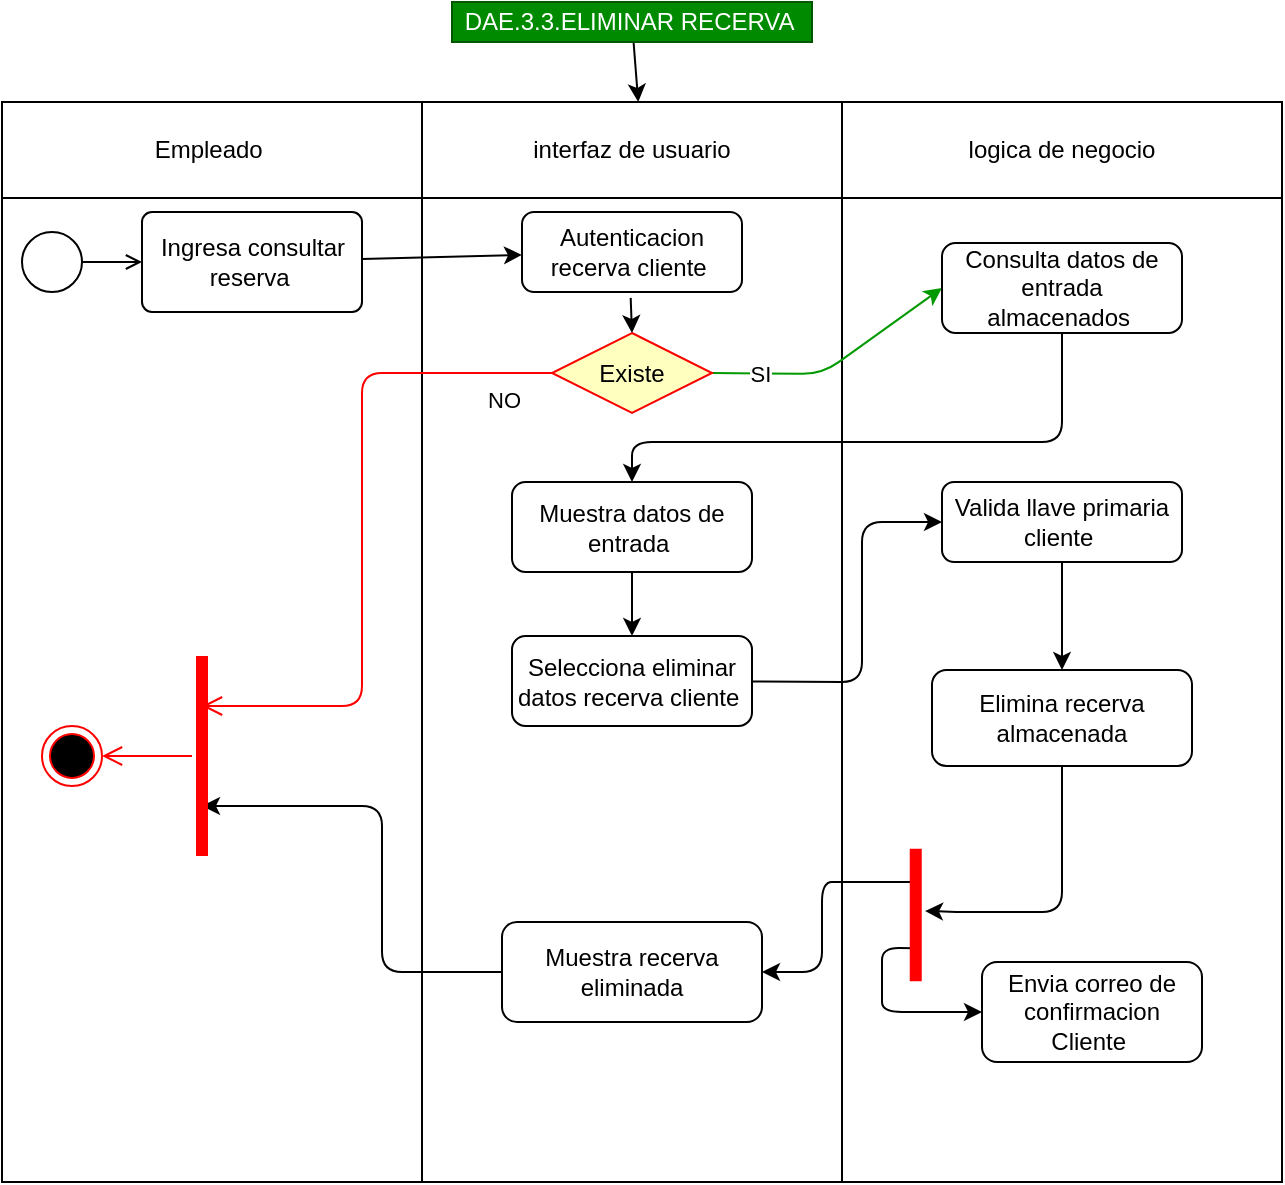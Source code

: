 <mxfile>
    <diagram id="0YJbPeBVIvC85O5f15qT" name="Page-1">
        <mxGraphModel dx="758" dy="607" grid="0" gridSize="10" guides="1" tooltips="1" connect="1" arrows="1" fold="1" page="1" pageScale="1" pageWidth="827" pageHeight="1169" math="0" shadow="0">
            <root>
                <mxCell id="0"/>
                <mxCell id="1" parent="0"/>
                <mxCell id="2" value="" style="shape=table;startSize=0;container=1;collapsible=0;childLayout=tableLayout;" parent="1" vertex="1">
                    <mxGeometry x="70" y="270" width="640" height="540" as="geometry"/>
                </mxCell>
                <mxCell id="3" value="" style="shape=partialRectangle;collapsible=0;dropTarget=0;pointerEvents=0;fillColor=none;top=0;left=0;bottom=0;right=0;points=[[0,0.5],[1,0.5]];portConstraint=eastwest;" parent="2" vertex="1">
                    <mxGeometry width="640" height="48" as="geometry"/>
                </mxCell>
                <mxCell id="4" value="Empleado&amp;nbsp;" style="shape=partialRectangle;html=1;whiteSpace=wrap;connectable=0;overflow=hidden;fillColor=none;top=0;left=0;bottom=0;right=0;pointerEvents=1;" parent="3" vertex="1">
                    <mxGeometry width="210" height="48" as="geometry">
                        <mxRectangle width="210" height="48" as="alternateBounds"/>
                    </mxGeometry>
                </mxCell>
                <mxCell id="5" value="interfaz de usuario" style="shape=partialRectangle;html=1;whiteSpace=wrap;connectable=0;overflow=hidden;fillColor=none;top=0;left=0;bottom=0;right=0;pointerEvents=1;" parent="3" vertex="1">
                    <mxGeometry x="210" width="210" height="48" as="geometry">
                        <mxRectangle width="210" height="48" as="alternateBounds"/>
                    </mxGeometry>
                </mxCell>
                <mxCell id="6" value="logica de negocio" style="shape=partialRectangle;html=1;whiteSpace=wrap;connectable=0;overflow=hidden;fillColor=none;top=0;left=0;bottom=0;right=0;pointerEvents=1;" parent="3" vertex="1">
                    <mxGeometry x="420" width="220" height="48" as="geometry">
                        <mxRectangle width="220" height="48" as="alternateBounds"/>
                    </mxGeometry>
                </mxCell>
                <mxCell id="7" value="" style="shape=partialRectangle;collapsible=0;dropTarget=0;pointerEvents=0;fillColor=none;top=0;left=0;bottom=0;right=0;points=[[0,0.5],[1,0.5]];portConstraint=eastwest;" parent="2" vertex="1">
                    <mxGeometry y="48" width="640" height="492" as="geometry"/>
                </mxCell>
                <mxCell id="8" value="" style="shape=partialRectangle;html=1;whiteSpace=wrap;connectable=0;overflow=hidden;fillColor=none;top=0;left=0;bottom=0;right=0;pointerEvents=1;" parent="7" vertex="1">
                    <mxGeometry width="210" height="492" as="geometry">
                        <mxRectangle width="210" height="492" as="alternateBounds"/>
                    </mxGeometry>
                </mxCell>
                <mxCell id="9" value="" style="shape=partialRectangle;html=1;whiteSpace=wrap;connectable=0;overflow=hidden;fillColor=none;top=0;left=0;bottom=0;right=0;pointerEvents=1;" parent="7" vertex="1">
                    <mxGeometry x="210" width="210" height="492" as="geometry">
                        <mxRectangle width="210" height="492" as="alternateBounds"/>
                    </mxGeometry>
                </mxCell>
                <mxCell id="10" value="" style="shape=partialRectangle;html=1;whiteSpace=wrap;connectable=0;overflow=hidden;fillColor=none;top=0;left=0;bottom=0;right=0;pointerEvents=1;" parent="7" vertex="1">
                    <mxGeometry x="420" width="220" height="492" as="geometry">
                        <mxRectangle width="220" height="492" as="alternateBounds"/>
                    </mxGeometry>
                </mxCell>
                <mxCell id="11" value="Autenticacion recerva cliente&amp;nbsp;" style="rounded=1;whiteSpace=wrap;html=1;fillColor=#FFFFFF;fontColor=#000000;" parent="1" vertex="1">
                    <mxGeometry x="330" y="325" width="110" height="40" as="geometry"/>
                </mxCell>
                <mxCell id="12" style="edgeStyle=none;html=1;" parent="1" source="13" target="11" edge="1">
                    <mxGeometry relative="1" as="geometry"/>
                </mxCell>
                <mxCell id="13" value="&lt;span style=&quot;color: rgb(0 , 0 , 0)&quot;&gt;Ingresa consultar&lt;br&gt;reserva&amp;nbsp;&lt;/span&gt;" style="html=1;align=center;verticalAlign=middle;rounded=1;absoluteArcSize=1;arcSize=10;dashed=0;fillColor=#FFFFFF;" parent="1" vertex="1">
                    <mxGeometry x="140" y="325" width="110" height="50" as="geometry"/>
                </mxCell>
                <mxCell id="14" value="" style="ellipse;html=1;fillColor=#FFFFFF;" parent="1" vertex="1">
                    <mxGeometry x="80" y="335" width="30" height="30" as="geometry"/>
                </mxCell>
                <mxCell id="15" value="" style="endArrow=open;html=1;rounded=0;align=center;verticalAlign=top;endFill=0;labelBackgroundColor=none;endSize=6;entryX=0;entryY=0.5;entryDx=0;entryDy=0;" parent="1" source="14" target="13" edge="1">
                    <mxGeometry relative="1" as="geometry">
                        <mxPoint x="140" y="335" as="targetPoint"/>
                    </mxGeometry>
                </mxCell>
                <mxCell id="16" style="edgeStyle=none;html=1;strokeColor=#009900;entryX=0;entryY=0.5;entryDx=0;entryDy=0;exitX=1;exitY=0.5;exitDx=0;exitDy=0;" parent="1" source="18" target="33" edge="1">
                    <mxGeometry relative="1" as="geometry">
                        <mxPoint x="560" y="350" as="targetPoint"/>
                        <Array as="points">
                            <mxPoint x="480" y="406"/>
                        </Array>
                    </mxGeometry>
                </mxCell>
                <mxCell id="17" value="SI" style="edgeLabel;html=1;align=center;verticalAlign=middle;resizable=0;points=[];" parent="16" vertex="1" connectable="0">
                    <mxGeometry x="-0.893" y="2" relative="1" as="geometry">
                        <mxPoint x="17" y="2" as="offset"/>
                    </mxGeometry>
                </mxCell>
                <mxCell id="18" value="&lt;font color=&quot;#000000&quot;&gt;Existe&lt;/font&gt;" style="rhombus;whiteSpace=wrap;html=1;fillColor=#ffffc0;strokeColor=#ff0000;" parent="1" vertex="1">
                    <mxGeometry x="345" y="385.5" width="80" height="40" as="geometry"/>
                </mxCell>
                <mxCell id="19" value="NO" style="edgeStyle=orthogonalEdgeStyle;html=1;align=left;verticalAlign=top;endArrow=open;endSize=8;strokeColor=#ff0000;entryX=0.75;entryY=0.5;entryDx=0;entryDy=0;entryPerimeter=0;" parent="1" source="18" target="30" edge="1">
                    <mxGeometry x="-0.801" relative="1" as="geometry">
                        <mxPoint x="385" y="460.0" as="targetPoint"/>
                        <Array as="points">
                            <mxPoint x="250" y="406"/>
                            <mxPoint x="250" y="572"/>
                        </Array>
                        <mxPoint as="offset"/>
                    </mxGeometry>
                </mxCell>
                <mxCell id="20" value="" style="endArrow=classic;html=1;entryX=0.5;entryY=0;entryDx=0;entryDy=0;exitX=0.494;exitY=1.073;exitDx=0;exitDy=0;exitPerimeter=0;" parent="1" source="11" target="18" edge="1">
                    <mxGeometry width="50" height="50" relative="1" as="geometry">
                        <mxPoint x="300" y="420" as="sourcePoint"/>
                        <mxPoint x="350" y="370" as="targetPoint"/>
                    </mxGeometry>
                </mxCell>
                <mxCell id="21" value="" style="ellipse;html=1;shape=endState;fillColor=#000000;strokeColor=#ff0000;" parent="1" vertex="1">
                    <mxGeometry x="90" y="582" width="30" height="30" as="geometry"/>
                </mxCell>
                <mxCell id="22" value="" style="edgeStyle=none;html=1;" parent="1" source="23" target="3" edge="1">
                    <mxGeometry relative="1" as="geometry"/>
                </mxCell>
                <mxCell id="23" value="DAE.3.3.ELIMINAR RECERVA&amp;nbsp;" style="text;html=1;resizable=0;autosize=1;align=center;verticalAlign=middle;points=[];rounded=0;fillColor=#008a00;fontColor=#ffffff;strokeColor=#005700;" parent="1" vertex="1">
                    <mxGeometry x="295" y="220" width="180" height="20" as="geometry"/>
                </mxCell>
                <mxCell id="24" style="edgeStyle=none;html=1;entryX=0.25;entryY=0.5;entryDx=0;entryDy=0;entryPerimeter=0;" parent="1" source="25" target="30" edge="1">
                    <mxGeometry relative="1" as="geometry">
                        <Array as="points">
                            <mxPoint x="260" y="705"/>
                            <mxPoint x="260" y="622"/>
                        </Array>
                    </mxGeometry>
                </mxCell>
                <mxCell id="25" value="Muestra recerva eliminada" style="whiteSpace=wrap;html=1;fillColor=#FFFFFF;fontColor=#000000;rounded=1;" parent="1" vertex="1">
                    <mxGeometry x="320" y="680" width="130" height="50" as="geometry"/>
                </mxCell>
                <mxCell id="26" style="edgeStyle=none;html=1;entryX=0.5;entryY=0;entryDx=0;entryDy=0;" parent="1" source="27" target="29" edge="1">
                    <mxGeometry relative="1" as="geometry"/>
                </mxCell>
                <mxCell id="27" value="Muestra datos de entrada&amp;nbsp;" style="whiteSpace=wrap;html=1;fillColor=#FFFFFF;fontColor=#000000;rounded=1;" parent="1" vertex="1">
                    <mxGeometry x="325" y="460" width="120" height="45" as="geometry"/>
                </mxCell>
                <mxCell id="28" style="edgeStyle=none;html=1;entryX=0;entryY=0.5;entryDx=0;entryDy=0;" parent="1" source="29" target="35" edge="1">
                    <mxGeometry relative="1" as="geometry">
                        <mxPoint x="540" y="475" as="targetPoint"/>
                        <Array as="points">
                            <mxPoint x="500" y="560"/>
                            <mxPoint x="500" y="480"/>
                        </Array>
                    </mxGeometry>
                </mxCell>
                <mxCell id="29" value="Selecciona eliminar datos recerva cliente&amp;nbsp;" style="whiteSpace=wrap;html=1;fillColor=#FFFFFF;fontColor=#000000;rounded=1;" parent="1" vertex="1">
                    <mxGeometry x="325" y="537" width="120" height="45" as="geometry"/>
                </mxCell>
                <mxCell id="30" value="" style="shape=line;html=1;strokeWidth=6;strokeColor=#ff0000;rotation=-90;" parent="1" vertex="1">
                    <mxGeometry x="120" y="592" width="100" height="10" as="geometry"/>
                </mxCell>
                <mxCell id="31" value="" style="edgeStyle=orthogonalEdgeStyle;html=1;verticalAlign=bottom;endArrow=open;endSize=8;strokeColor=#ff0000;entryX=1;entryY=0.5;entryDx=0;entryDy=0;" parent="1" source="30" target="21" edge="1">
                    <mxGeometry relative="1" as="geometry">
                        <mxPoint x="240" y="615" as="targetPoint"/>
                    </mxGeometry>
                </mxCell>
                <mxCell id="32" style="edgeStyle=none;html=1;entryX=0.5;entryY=0;entryDx=0;entryDy=0;" parent="1" source="33" target="27" edge="1">
                    <mxGeometry relative="1" as="geometry">
                        <Array as="points">
                            <mxPoint x="600" y="440"/>
                            <mxPoint x="385" y="440"/>
                        </Array>
                    </mxGeometry>
                </mxCell>
                <mxCell id="33" value="Consulta datos de entrada almacenados&amp;nbsp;" style="whiteSpace=wrap;html=1;fillColor=#FFFFFF;fontColor=#000000;rounded=1;" parent="1" vertex="1">
                    <mxGeometry x="540" y="340.5" width="120" height="45" as="geometry"/>
                </mxCell>
                <mxCell id="34" style="edgeStyle=none;html=1;entryX=0.5;entryY=0;entryDx=0;entryDy=0;" parent="1" source="35" target="42" edge="1">
                    <mxGeometry relative="1" as="geometry">
                        <mxPoint x="600" y="530" as="targetPoint"/>
                    </mxGeometry>
                </mxCell>
                <mxCell id="35" value="Valida llave primaria cliente&amp;nbsp;" style="rounded=1;whiteSpace=wrap;html=1;fillColor=#FFFFFF;fontColor=#000000;" parent="1" vertex="1">
                    <mxGeometry x="540" y="460" width="120" height="40" as="geometry"/>
                </mxCell>
                <mxCell id="41" style="edgeStyle=none;html=1;entryX=0.531;entryY=0.965;entryDx=0;entryDy=0;entryPerimeter=0;" parent="1" source="42" target="46" edge="1">
                    <mxGeometry relative="1" as="geometry">
                        <Array as="points">
                            <mxPoint x="600" y="675"/>
                            <mxPoint x="550" y="675"/>
                        </Array>
                    </mxGeometry>
                </mxCell>
                <mxCell id="42" value="&lt;br&gt;Elimina recerva almacenada&lt;br&gt;&amp;nbsp;" style="whiteSpace=wrap;html=1;fillColor=#FFFFFF;fontColor=#000000;rounded=1;" parent="1" vertex="1">
                    <mxGeometry x="535" y="554" width="130" height="48" as="geometry"/>
                </mxCell>
                <mxCell id="43" value="Envia correo de confirmacion Cliente&amp;nbsp;" style="rounded=1;whiteSpace=wrap;html=1;fillColor=#FFFFFF;fontColor=#000000;" parent="1" vertex="1">
                    <mxGeometry x="560" y="700" width="110" height="50" as="geometry"/>
                </mxCell>
                <mxCell id="44" style="edgeStyle=none;html=1;entryX=0;entryY=0.5;entryDx=0;entryDy=0;exitX=0.25;exitY=0.5;exitDx=0;exitDy=0;exitPerimeter=0;" parent="1" source="46" target="43" edge="1">
                    <mxGeometry relative="1" as="geometry">
                        <Array as="points">
                            <mxPoint x="510" y="693"/>
                            <mxPoint x="510" y="705"/>
                            <mxPoint x="510" y="725"/>
                        </Array>
                    </mxGeometry>
                </mxCell>
                <mxCell id="45" style="edgeStyle=none;html=1;entryX=1;entryY=0.5;entryDx=0;entryDy=0;exitX=0.75;exitY=0.5;exitDx=0;exitDy=0;exitPerimeter=0;" parent="1" source="46" target="25" edge="1">
                    <mxGeometry relative="1" as="geometry">
                        <mxPoint x="425" y="656.56" as="targetPoint"/>
                        <Array as="points">
                            <mxPoint x="500" y="660"/>
                            <mxPoint x="480" y="660"/>
                            <mxPoint x="480" y="705"/>
                        </Array>
                    </mxGeometry>
                </mxCell>
                <mxCell id="46" value="" style="shape=line;html=1;strokeWidth=6;strokeColor=#ff0000;rotation=-90;" parent="1" vertex="1">
                    <mxGeometry x="493.75" y="671.56" width="66.25" height="10" as="geometry"/>
                </mxCell>
            </root>
        </mxGraphModel>
    </diagram>
</mxfile>
